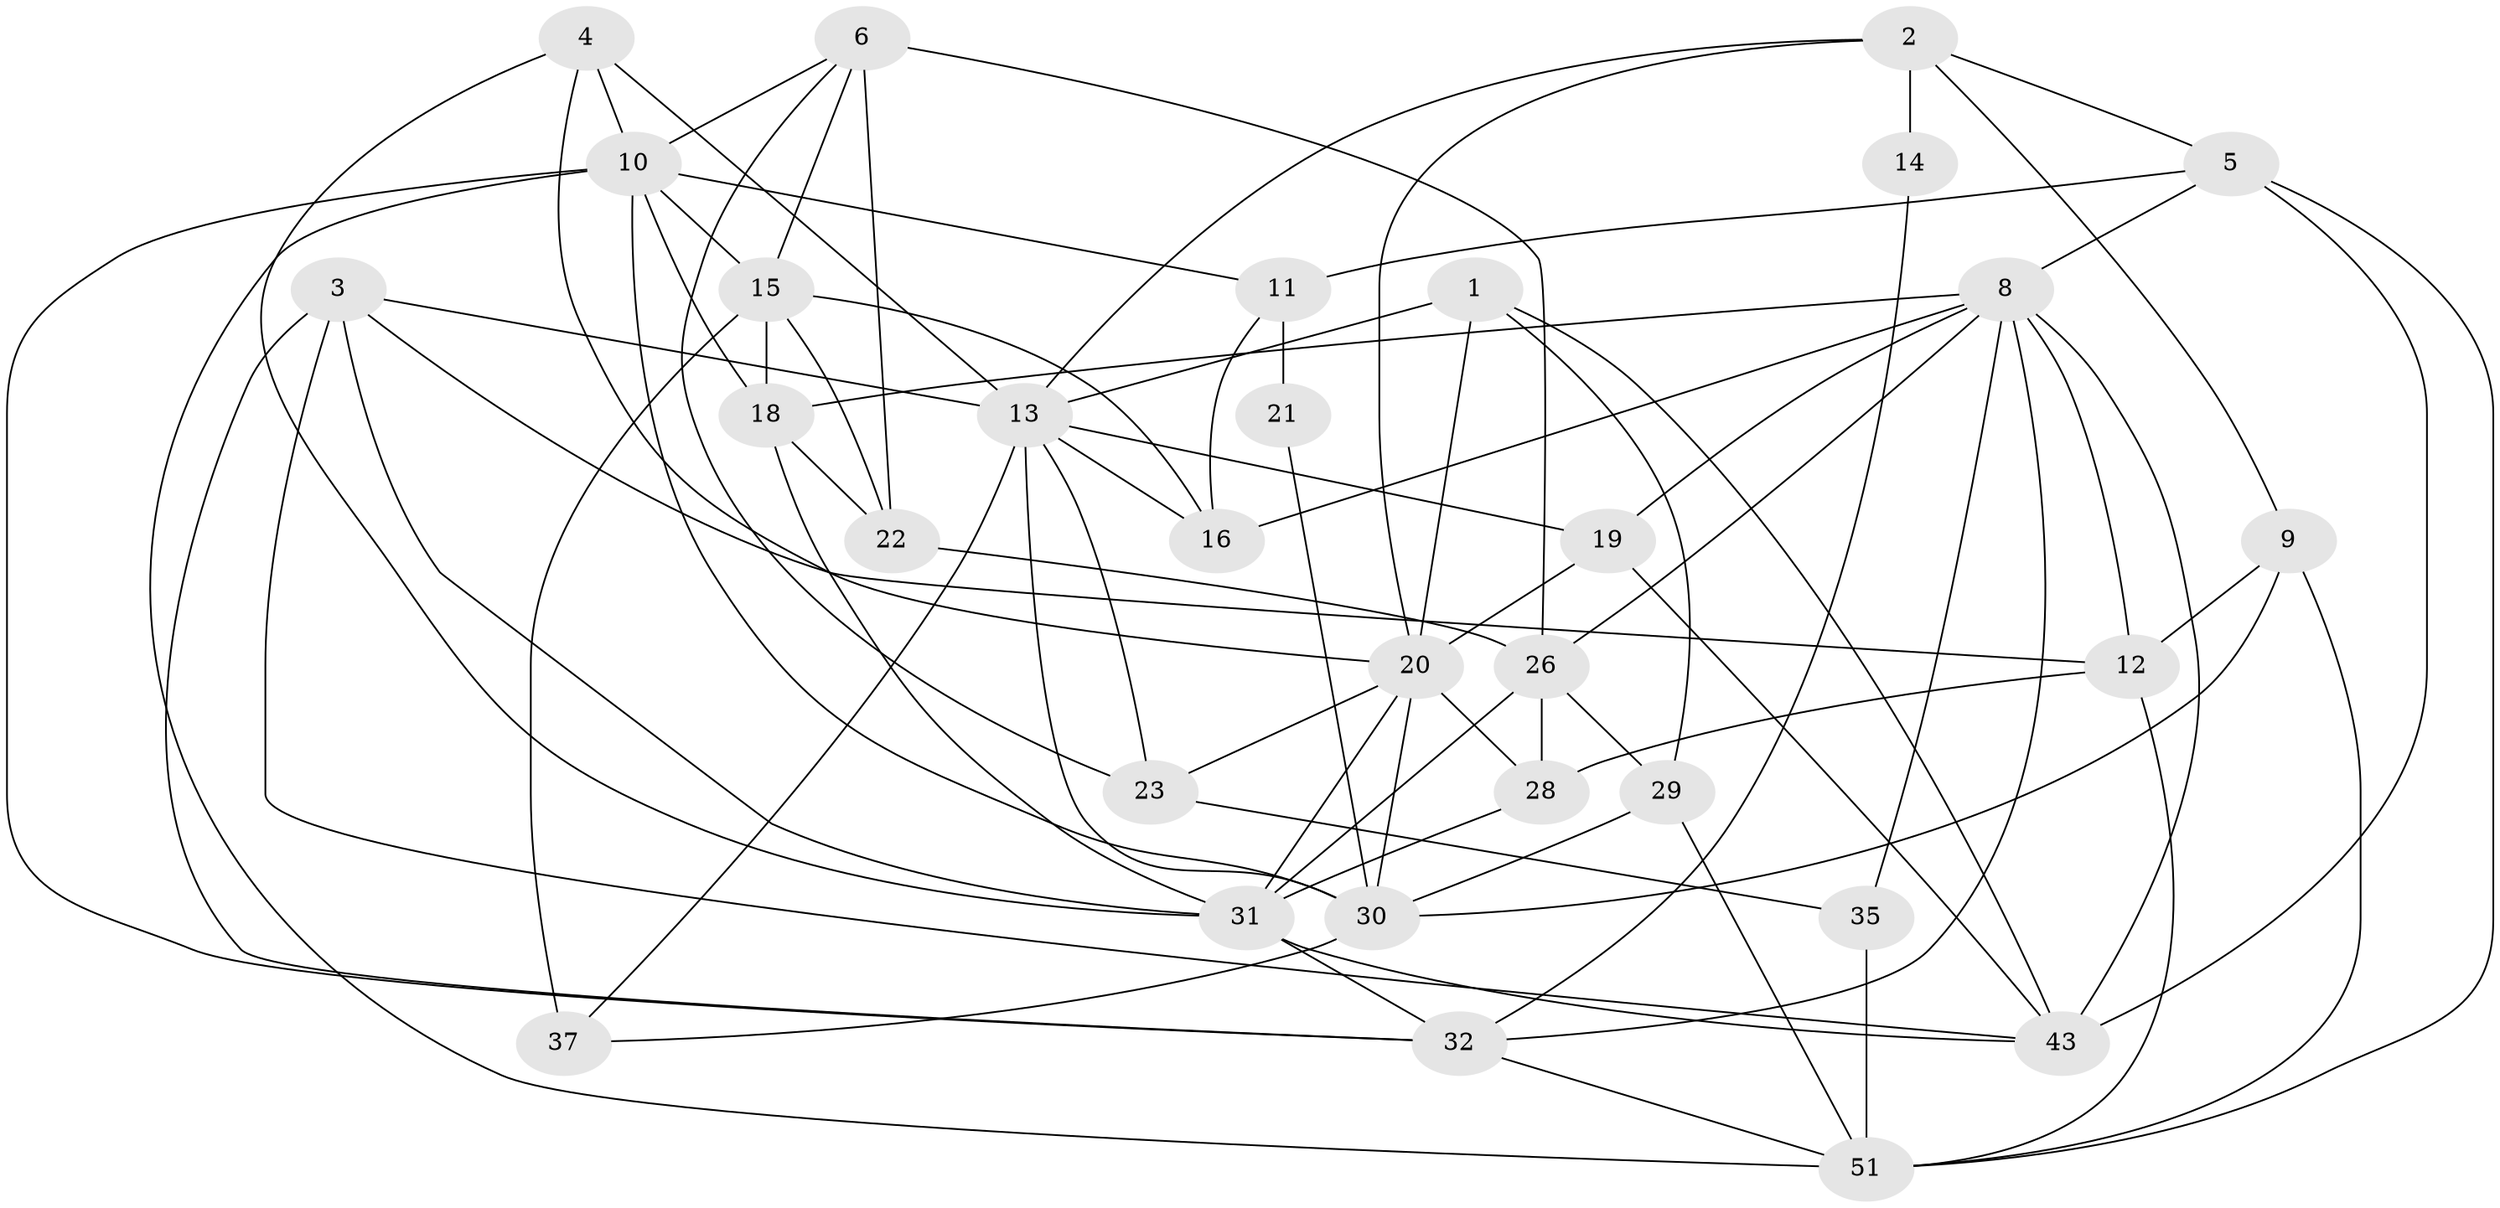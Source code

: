 // original degree distribution, {4: 0.30357142857142855, 3: 0.23214285714285715, 5: 0.16071428571428573, 8: 0.03571428571428571, 6: 0.07142857142857142, 2: 0.16071428571428573, 7: 0.03571428571428571}
// Generated by graph-tools (version 1.1) at 2025/11/02/27/25 16:11:23]
// undirected, 31 vertices, 80 edges
graph export_dot {
graph [start="1"]
  node [color=gray90,style=filled];
  1 [super="+50"];
  2 [super="+7"];
  3 [super="+49"];
  4 [super="+33"];
  5 [super="+52"];
  6;
  8 [super="+46"];
  9;
  10 [super="+24"];
  11 [super="+45"];
  12 [super="+17"];
  13 [super="+27"];
  14;
  15 [super="+38"];
  16 [super="+55"];
  18 [super="+41"];
  19 [super="+48"];
  20 [super="+25"];
  21;
  22 [super="+34"];
  23 [super="+47"];
  26 [super="+42"];
  28;
  29 [super="+40"];
  30 [super="+36"];
  31 [super="+53"];
  32 [super="+39"];
  35;
  37 [super="+44"];
  43 [super="+54"];
  51 [super="+56"];
  1 -- 20 [weight=2];
  1 -- 13;
  1 -- 29;
  1 -- 43;
  2 -- 9;
  2 -- 14;
  2 -- 13;
  2 -- 20;
  2 -- 5;
  3 -- 12;
  3 -- 31;
  3 -- 32;
  3 -- 43;
  3 -- 13;
  4 -- 13;
  4 -- 31;
  4 -- 10;
  4 -- 20;
  5 -- 8;
  5 -- 11 [weight=3];
  5 -- 51;
  5 -- 43;
  6 -- 26;
  6 -- 15;
  6 -- 22;
  6 -- 10;
  6 -- 23;
  8 -- 12;
  8 -- 26;
  8 -- 35;
  8 -- 43;
  8 -- 19;
  8 -- 18;
  8 -- 32;
  8 -- 16;
  9 -- 51;
  9 -- 12;
  9 -- 30;
  10 -- 30;
  10 -- 18;
  10 -- 32;
  10 -- 51;
  10 -- 11;
  10 -- 15;
  11 -- 21;
  11 -- 16;
  12 -- 51;
  12 -- 28;
  13 -- 23;
  13 -- 37;
  13 -- 16;
  13 -- 30;
  13 -- 19;
  14 -- 32;
  15 -- 37 [weight=2];
  15 -- 18;
  15 -- 22;
  15 -- 16;
  18 -- 22;
  18 -- 31;
  19 -- 43;
  19 -- 20;
  20 -- 23;
  20 -- 28;
  20 -- 31;
  20 -- 30;
  21 -- 30;
  22 -- 26 [weight=2];
  23 -- 35;
  26 -- 28;
  26 -- 31;
  26 -- 29 [weight=2];
  28 -- 31;
  29 -- 30;
  29 -- 51;
  30 -- 37;
  31 -- 43;
  31 -- 32;
  32 -- 51;
  35 -- 51;
}
